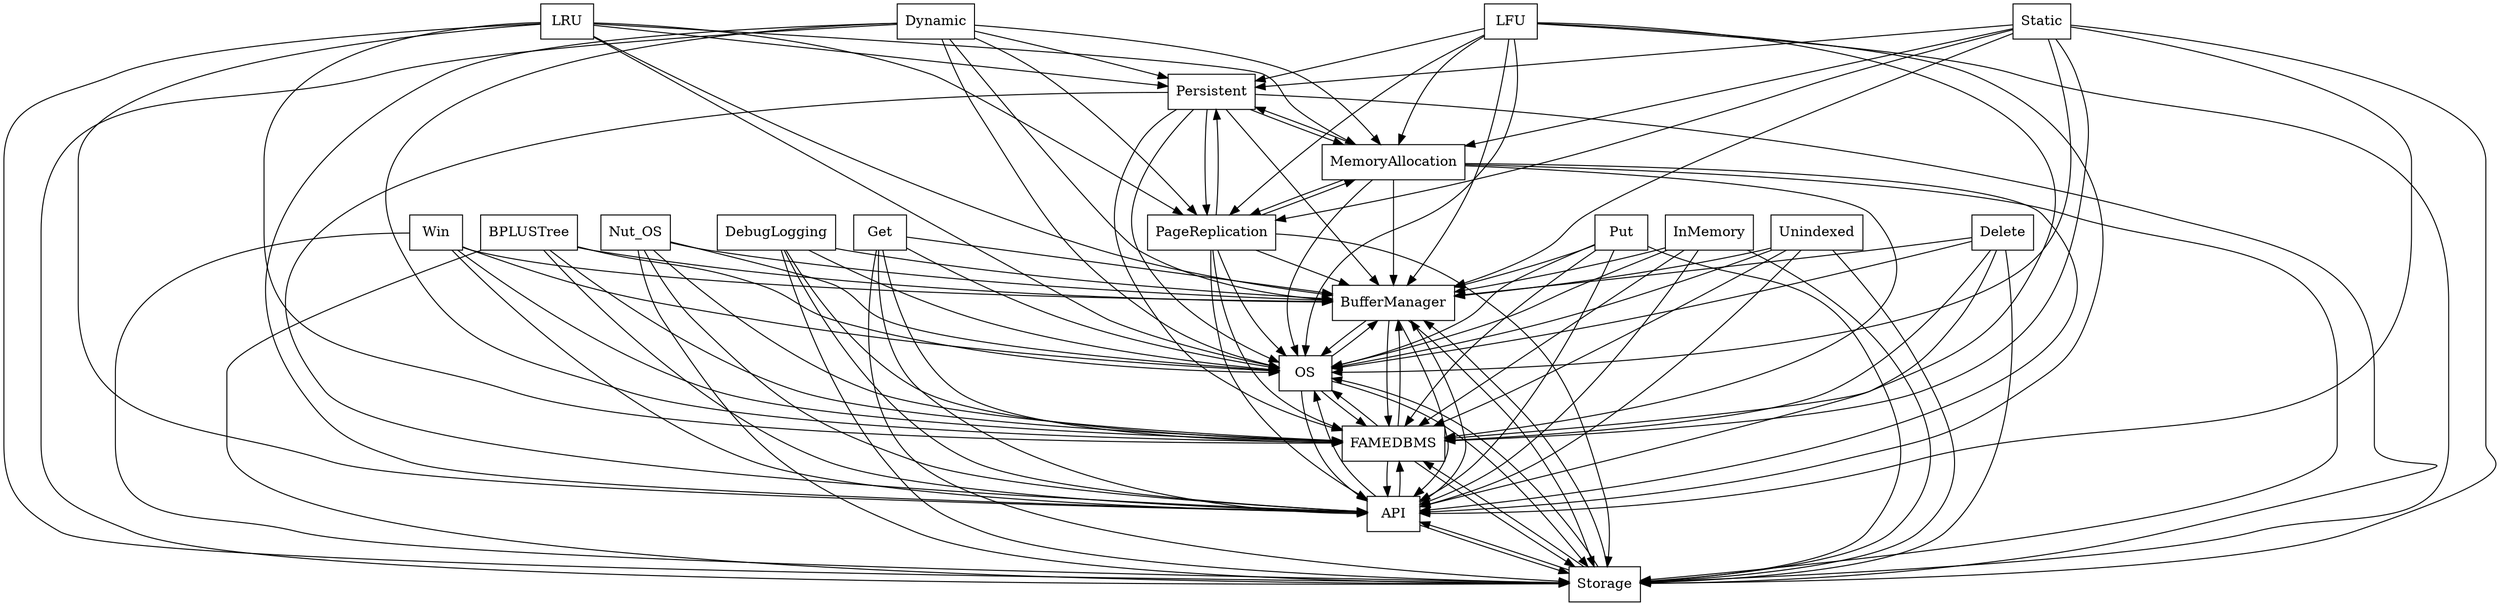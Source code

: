 digraph{
graph [rankdir=TB];
node [shape=box];
edge [arrowhead=normal];
0[label="LFU",]
1[label="Put",]
2[label="BufferManager",]
3[label="Static",]
4[label="OS",]
5[label="LRU",]
6[label="Unindexed",]
7[label="Storage",]
8[label="API",]
9[label="Win",]
10[label="BPLUSTree",]
11[label="Nut_OS",]
12[label="FAMEDBMS",]
13[label="Dynamic",]
14[label="Persistent",]
15[label="DebugLogging",]
16[label="Get",]
17[label="Delete",]
18[label="MemoryAllocation",]
19[label="PageReplication",]
20[label="InMemory",]
0->2[label="",]
0->4[label="",]
0->7[label="",]
0->8[label="",]
0->12[label="",]
0->14[label="",]
0->18[label="",]
0->19[label="",]
1->2[label="",]
1->4[label="",]
1->7[label="",]
1->8[label="",]
1->12[label="",]
2->4[label="",]
2->7[label="",]
2->8[label="",]
2->12[label="",]
3->2[label="",]
3->4[label="",]
3->7[label="",]
3->8[label="",]
3->12[label="",]
3->14[label="",]
3->18[label="",]
3->19[label="",]
4->2[label="",]
4->7[label="",]
4->8[label="",]
4->12[label="",]
5->2[label="",]
5->4[label="",]
5->7[label="",]
5->8[label="",]
5->12[label="",]
5->14[label="",]
5->18[label="",]
5->19[label="",]
6->2[label="",]
6->4[label="",]
6->7[label="",]
6->8[label="",]
6->12[label="",]
7->2[label="",]
7->4[label="",]
7->8[label="",]
7->12[label="",]
8->2[label="",]
8->4[label="",]
8->7[label="",]
8->12[label="",]
9->2[label="",]
9->4[label="",]
9->7[label="",]
9->8[label="",]
9->12[label="",]
10->2[label="",]
10->4[label="",]
10->7[label="",]
10->8[label="",]
10->12[label="",]
11->2[label="",]
11->4[label="",]
11->7[label="",]
11->8[label="",]
11->12[label="",]
12->2[label="",]
12->4[label="",]
12->7[label="",]
12->8[label="",]
13->2[label="",]
13->4[label="",]
13->7[label="",]
13->8[label="",]
13->12[label="",]
13->14[label="",]
13->18[label="",]
13->19[label="",]
14->2[label="",]
14->4[label="",]
14->7[label="",]
14->8[label="",]
14->12[label="",]
14->18[label="",]
14->19[label="",]
15->2[label="",]
15->4[label="",]
15->7[label="",]
15->8[label="",]
15->12[label="",]
16->2[label="",]
16->4[label="",]
16->7[label="",]
16->8[label="",]
16->12[label="",]
17->2[label="",]
17->4[label="",]
17->7[label="",]
17->8[label="",]
17->12[label="",]
18->2[label="",]
18->4[label="",]
18->7[label="",]
18->8[label="",]
18->12[label="",]
18->14[label="",]
18->19[label="",]
19->2[label="",]
19->4[label="",]
19->7[label="",]
19->8[label="",]
19->12[label="",]
19->14[label="",]
19->18[label="",]
20->2[label="",]
20->4[label="",]
20->7[label="",]
20->8[label="",]
20->12[label="",]
}
